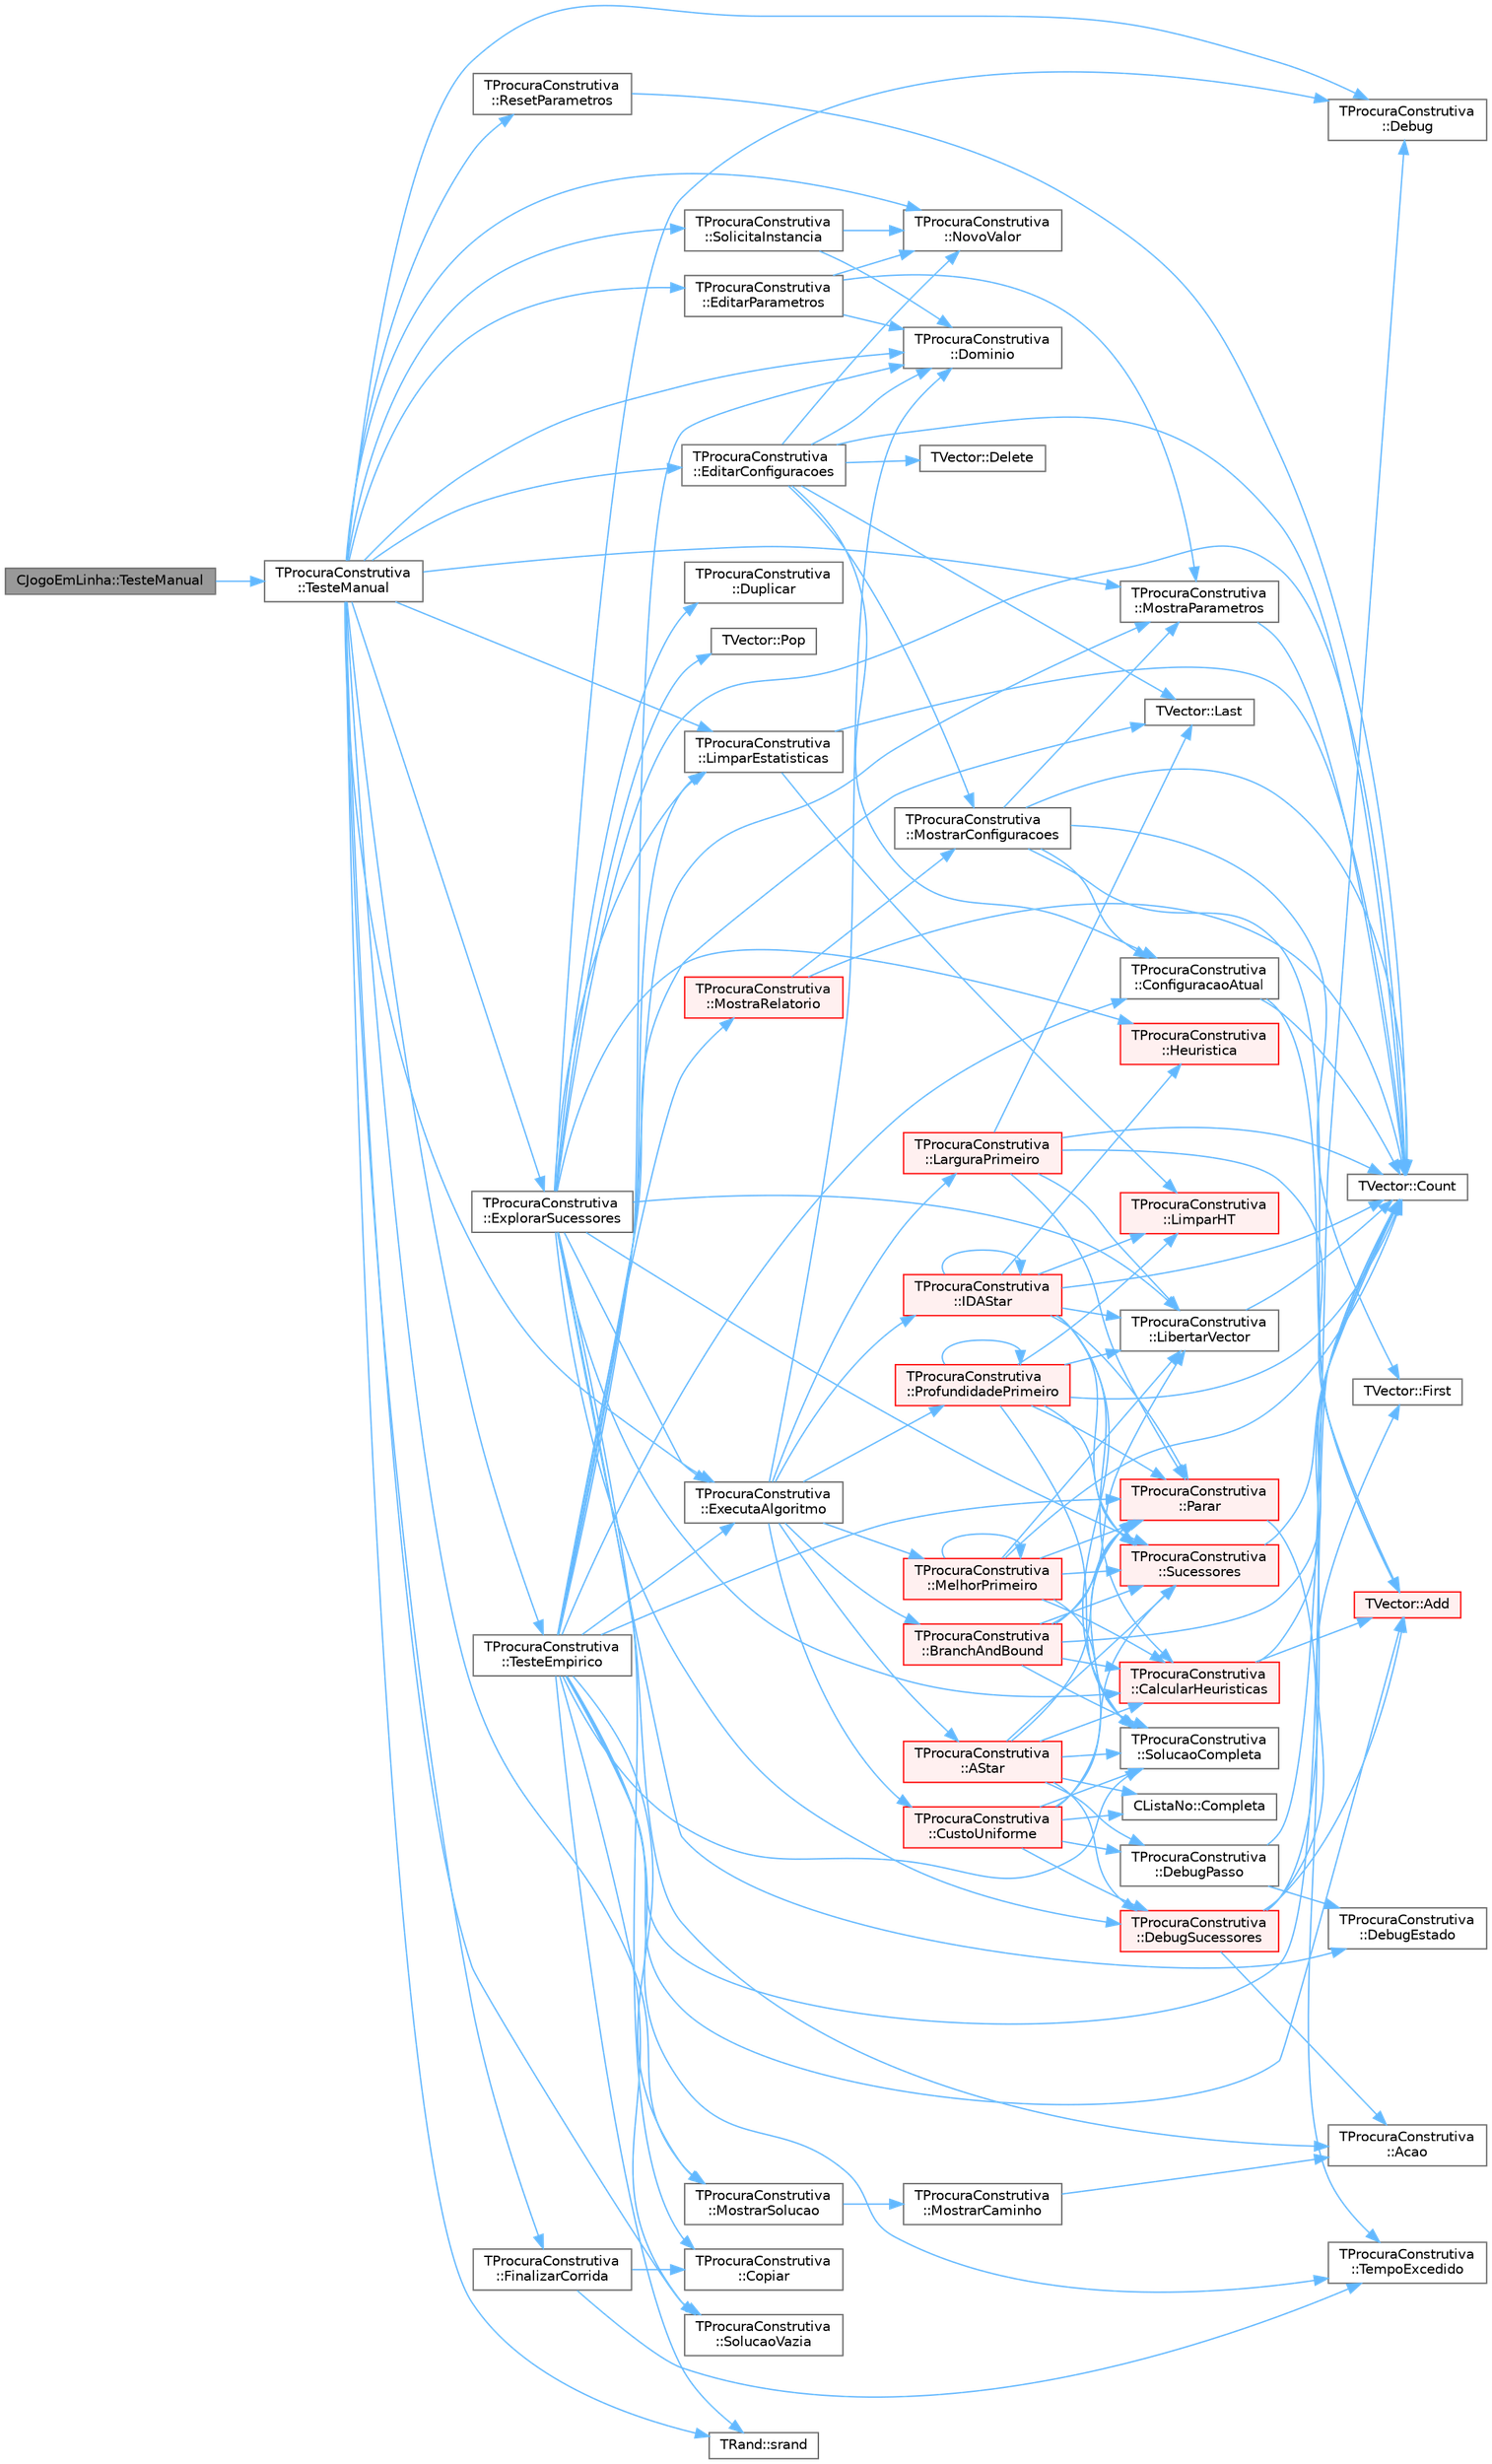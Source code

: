 digraph "CJogoEmLinha::TesteManual"
{
 // LATEX_PDF_SIZE
  bgcolor="transparent";
  edge [fontname=Helvetica,fontsize=10,labelfontname=Helvetica,labelfontsize=10];
  node [fontname=Helvetica,fontsize=10,shape=box,height=0.2,width=0.4];
  rankdir="LR";
  Node1 [id="Node000001",label="CJogoEmLinha::TesteManual",height=0.2,width=0.4,color="gray40", fillcolor="grey60", style="filled", fontcolor="black",tooltip="Inicializa a interação com o utilizador."];
  Node1 -> Node2 [id="edge142_Node000001_Node000002",color="steelblue1",style="solid",tooltip=" "];
  Node2 [id="Node000002",label="TProcuraConstrutiva\l::TesteManual",height=0.2,width=0.4,color="grey40", fillcolor="white", style="filled",URL="$group__RedefinicaoMandatoria.html#ga843a501e25cbaff7eb51d8d29995be3a",tooltip="Inicializa a interação com o utilizador."];
  Node2 -> Node3 [id="edge143_Node000002_Node000003",color="steelblue1",style="solid",tooltip=" "];
  Node3 [id="Node000003",label="TProcuraConstrutiva\l::Debug",height=0.2,width=0.4,color="grey40", fillcolor="white", style="filled",URL="$group__RedefinicaoSugerida.html#ga6bb2ece76e931695c9e32df7ca7143aa",tooltip="Mostra o estado no ecrã, para debug."];
  Node2 -> Node4 [id="edge144_Node000002_Node000004",color="steelblue1",style="solid",tooltip=" "];
  Node4 [id="Node000004",label="TProcuraConstrutiva\l::Dominio",height=0.2,width=0.4,color="grey40", fillcolor="white", style="filled",URL="$classTProcuraConstrutiva.html#a6dc1daad843c50560a5f3dd8bbe23f56",tooltip=" "];
  Node2 -> Node5 [id="edge145_Node000002_Node000005",color="steelblue1",style="solid",tooltip=" "];
  Node5 [id="Node000005",label="TProcuraConstrutiva\l::EditarConfiguracoes",height=0.2,width=0.4,color="grey40", fillcolor="white", style="filled",URL="$classTProcuraConstrutiva.html#a7e5329143aa8df478b68741d47fa6a7f",tooltip=" "];
  Node5 -> Node6 [id="edge146_Node000005_Node000006",color="steelblue1",style="solid",tooltip=" "];
  Node6 [id="Node000006",label="TProcuraConstrutiva\l::ConfiguracaoAtual",height=0.2,width=0.4,color="grey40", fillcolor="white", style="filled",URL="$classTProcuraConstrutiva.html#a4c50b21dc4dc6a689af754dfce6e272f",tooltip=" "];
  Node6 -> Node7 [id="edge147_Node000006_Node000007",color="steelblue1",style="solid",tooltip=" "];
  Node7 [id="Node000007",label="TVector::Add",height=0.2,width=0.4,color="red", fillcolor="#FFF0F0", style="filled",URL="$classTVector.html#a21e44df6bc9513d711e2047abc5abf3d",tooltip=" "];
  Node6 -> Node9 [id="edge148_Node000006_Node000009",color="steelblue1",style="solid",tooltip=" "];
  Node9 [id="Node000009",label="TVector::Count",height=0.2,width=0.4,color="grey40", fillcolor="white", style="filled",URL="$classTVector.html#a427bf294df0ee2bf96e30d278c08389f",tooltip=" "];
  Node5 -> Node9 [id="edge149_Node000005_Node000009",color="steelblue1",style="solid",tooltip=" "];
  Node5 -> Node10 [id="edge150_Node000005_Node000010",color="steelblue1",style="solid",tooltip=" "];
  Node10 [id="Node000010",label="TVector::Delete",height=0.2,width=0.4,color="grey40", fillcolor="white", style="filled",URL="$classTVector.html#a1520b4878aa655442babf702646abd7f",tooltip=" "];
  Node5 -> Node4 [id="edge151_Node000005_Node000004",color="steelblue1",style="solid",tooltip=" "];
  Node5 -> Node11 [id="edge152_Node000005_Node000011",color="steelblue1",style="solid",tooltip=" "];
  Node11 [id="Node000011",label="TVector::Last",height=0.2,width=0.4,color="grey40", fillcolor="white", style="filled",URL="$classTVector.html#aa304d639c79ef2842f9951846c6292e3",tooltip=" "];
  Node5 -> Node12 [id="edge153_Node000005_Node000012",color="steelblue1",style="solid",tooltip=" "];
  Node12 [id="Node000012",label="TProcuraConstrutiva\l::MostrarConfiguracoes",height=0.2,width=0.4,color="grey40", fillcolor="white", style="filled",URL="$classTProcuraConstrutiva.html#a9d4bc5b86186bcba9cbee82588ada2fb",tooltip=" "];
  Node12 -> Node7 [id="edge154_Node000012_Node000007",color="steelblue1",style="solid",tooltip=" "];
  Node12 -> Node6 [id="edge155_Node000012_Node000006",color="steelblue1",style="solid",tooltip=" "];
  Node12 -> Node9 [id="edge156_Node000012_Node000009",color="steelblue1",style="solid",tooltip=" "];
  Node12 -> Node13 [id="edge157_Node000012_Node000013",color="steelblue1",style="solid",tooltip=" "];
  Node13 [id="Node000013",label="TVector::First",height=0.2,width=0.4,color="grey40", fillcolor="white", style="filled",URL="$classTVector.html#a05f29646493d42f3c77081b6031d70e5",tooltip=" "];
  Node12 -> Node14 [id="edge158_Node000012_Node000014",color="steelblue1",style="solid",tooltip=" "];
  Node14 [id="Node000014",label="TProcuraConstrutiva\l::MostraParametros",height=0.2,width=0.4,color="grey40", fillcolor="white", style="filled",URL="$classTProcuraConstrutiva.html#af74795a981510f72e0c7865cd758ab3b",tooltip=" "];
  Node14 -> Node9 [id="edge159_Node000014_Node000009",color="steelblue1",style="solid",tooltip=" "];
  Node5 -> Node15 [id="edge160_Node000005_Node000015",color="steelblue1",style="solid",tooltip=" "];
  Node15 [id="Node000015",label="TProcuraConstrutiva\l::NovoValor",height=0.2,width=0.4,color="grey40", fillcolor="white", style="filled",URL="$classTProcuraConstrutiva.html#a47abc151fcdd67c126b99672870d7dca",tooltip=" "];
  Node2 -> Node16 [id="edge161_Node000002_Node000016",color="steelblue1",style="solid",tooltip=" "];
  Node16 [id="Node000016",label="TProcuraConstrutiva\l::EditarParametros",height=0.2,width=0.4,color="grey40", fillcolor="white", style="filled",URL="$classTProcuraConstrutiva.html#aa2c53163dbc3e394abbd2bfbf70e29ca",tooltip=" "];
  Node16 -> Node4 [id="edge162_Node000016_Node000004",color="steelblue1",style="solid",tooltip=" "];
  Node16 -> Node14 [id="edge163_Node000016_Node000014",color="steelblue1",style="solid",tooltip=" "];
  Node16 -> Node15 [id="edge164_Node000016_Node000015",color="steelblue1",style="solid",tooltip=" "];
  Node2 -> Node17 [id="edge165_Node000002_Node000017",color="steelblue1",style="solid",tooltip=" "];
  Node17 [id="Node000017",label="TProcuraConstrutiva\l::ExecutaAlgoritmo",height=0.2,width=0.4,color="grey40", fillcolor="white", style="filled",URL="$group__RedefinicaoOpcional.html#gae52871eb18c8ae656a2174acf43b3bb3",tooltip="Executa o algoritmo com os parametros atuais."];
  Node17 -> Node18 [id="edge166_Node000017_Node000018",color="steelblue1",style="solid",tooltip=" "];
  Node18 [id="Node000018",label="TProcuraConstrutiva\l::AStar",height=0.2,width=0.4,color="red", fillcolor="#FFF0F0", style="filled",URL="$group__ProcurasInformadas.html#ga37dd78e1a9a6742700728135f81964b4",tooltip="Executa a procura A*, algoritmo informado."];
  Node18 -> Node19 [id="edge167_Node000018_Node000019",color="steelblue1",style="solid",tooltip=" "];
  Node19 [id="Node000019",label="TProcuraConstrutiva\l::CalcularHeuristicas",height=0.2,width=0.4,color="red", fillcolor="#FFF0F0", style="filled",URL="$classTProcuraConstrutiva.html#a640e74c9b6cd340761db671438ad679e",tooltip=" "];
  Node19 -> Node7 [id="edge168_Node000019_Node000007",color="steelblue1",style="solid",tooltip=" "];
  Node19 -> Node9 [id="edge169_Node000019_Node000009",color="steelblue1",style="solid",tooltip=" "];
  Node18 -> Node21 [id="edge170_Node000018_Node000021",color="steelblue1",style="solid",tooltip=" "];
  Node21 [id="Node000021",label="CListaNo::Completa",height=0.2,width=0.4,color="grey40", fillcolor="white", style="filled",URL="$classCListaNo.html#a1895f082c5a47855d4cb6236b66fd8a0",tooltip=" "];
  Node18 -> Node22 [id="edge171_Node000018_Node000022",color="steelblue1",style="solid",tooltip=" "];
  Node22 [id="Node000022",label="TProcuraConstrutiva\l::DebugPasso",height=0.2,width=0.4,color="grey40", fillcolor="white", style="filled",URL="$classTProcuraConstrutiva.html#a8a25d942dd9c34c27ad92e3e36177f2f",tooltip=" "];
  Node22 -> Node3 [id="edge172_Node000022_Node000003",color="steelblue1",style="solid",tooltip=" "];
  Node22 -> Node23 [id="edge173_Node000022_Node000023",color="steelblue1",style="solid",tooltip=" "];
  Node23 [id="Node000023",label="TProcuraConstrutiva\l::DebugEstado",height=0.2,width=0.4,color="grey40", fillcolor="white", style="filled",URL="$classTProcuraConstrutiva.html#a3c5b2743566153ca9d45e875106e548b",tooltip=" "];
  Node18 -> Node24 [id="edge174_Node000018_Node000024",color="steelblue1",style="solid",tooltip=" "];
  Node24 [id="Node000024",label="TProcuraConstrutiva\l::DebugSucessores",height=0.2,width=0.4,color="red", fillcolor="#FFF0F0", style="filled",URL="$classTProcuraConstrutiva.html#a08aa14ddc895426b2ce3df4d763cbbd7",tooltip=" "];
  Node24 -> Node25 [id="edge175_Node000024_Node000025",color="steelblue1",style="solid",tooltip=" "];
  Node25 [id="Node000025",label="TProcuraConstrutiva\l::Acao",height=0.2,width=0.4,color="grey40", fillcolor="white", style="filled",URL="$group__RedefinicaoSugerida.html#gacbc6e34f3a403d26d806f37b5cd739f6",tooltip="Retorna a ação (movimento, passo, jogada, lance, etc.) que gerou o sucessor."];
  Node24 -> Node7 [id="edge176_Node000024_Node000007",color="steelblue1",style="solid",tooltip=" "];
  Node24 -> Node9 [id="edge177_Node000024_Node000009",color="steelblue1",style="solid",tooltip=" "];
  Node24 -> Node13 [id="edge178_Node000024_Node000013",color="steelblue1",style="solid",tooltip=" "];
  Node18 -> Node35 [id="edge179_Node000018_Node000035",color="steelblue1",style="solid",tooltip=" "];
  Node35 [id="Node000035",label="TProcuraConstrutiva\l::Parar",height=0.2,width=0.4,color="red", fillcolor="#FFF0F0", style="filled",URL="$group__RedefinicaoOpcional.html#gaed4543b865993696a193d101e925b5b1",tooltip="Verifica se a procura deve ser interrompida."];
  Node35 -> Node39 [id="edge180_Node000035_Node000039",color="steelblue1",style="solid",tooltip=" "];
  Node39 [id="Node000039",label="TProcuraConstrutiva\l::TempoExcedido",height=0.2,width=0.4,color="grey40", fillcolor="white", style="filled",URL="$classTProcuraConstrutiva.html#a1d844f9591ce201c48e38024a92887f4",tooltip=" "];
  Node18 -> Node40 [id="edge181_Node000018_Node000040",color="steelblue1",style="solid",tooltip=" "];
  Node40 [id="Node000040",label="TProcuraConstrutiva\l::SolucaoCompleta",height=0.2,width=0.4,color="grey40", fillcolor="white", style="filled",URL="$group__RedefinicaoMandatoria.html#ga1f3e2b667881c3e910ba372467645304",tooltip="Verifica se o estado actual é objectivo (é uma solução completa)"];
  Node18 -> Node41 [id="edge182_Node000018_Node000041",color="steelblue1",style="solid",tooltip=" "];
  Node41 [id="Node000041",label="TProcuraConstrutiva\l::Sucessores",height=0.2,width=0.4,color="red", fillcolor="#FFF0F0", style="filled",URL="$group__RedefinicaoMandatoria.html#ga0a13570d2f5a21296e3c10c2780e170c",tooltip="Coloca em sucessores a lista de estados sucessores."];
  Node41 -> Node9 [id="edge183_Node000041_Node000009",color="steelblue1",style="solid",tooltip=" "];
  Node17 -> Node51 [id="edge184_Node000017_Node000051",color="steelblue1",style="solid",tooltip=" "];
  Node51 [id="Node000051",label="TProcuraConstrutiva\l::BranchAndBound",height=0.2,width=0.4,color="red", fillcolor="#FFF0F0", style="filled",URL="$group__ProcurasInformadas.html#gafe804dbf6cabda9e627500c2d4f8aafd",tooltip="Executa o algoritmo Branch-and-Bound, um algoritmo informado."];
  Node51 -> Node19 [id="edge185_Node000051_Node000019",color="steelblue1",style="solid",tooltip=" "];
  Node51 -> Node9 [id="edge186_Node000051_Node000009",color="steelblue1",style="solid",tooltip=" "];
  Node51 -> Node34 [id="edge187_Node000051_Node000034",color="steelblue1",style="solid",tooltip=" "];
  Node34 [id="Node000034",label="TProcuraConstrutiva\l::LibertarVector",height=0.2,width=0.4,color="grey40", fillcolor="white", style="filled",URL="$classTProcuraConstrutiva.html#a976f17b2b53ce9ffc7d1795d291262df",tooltip=" "];
  Node34 -> Node9 [id="edge188_Node000034_Node000009",color="steelblue1",style="solid",tooltip=" "];
  Node51 -> Node35 [id="edge189_Node000051_Node000035",color="steelblue1",style="solid",tooltip=" "];
  Node51 -> Node40 [id="edge190_Node000051_Node000040",color="steelblue1",style="solid",tooltip=" "];
  Node51 -> Node41 [id="edge191_Node000051_Node000041",color="steelblue1",style="solid",tooltip=" "];
  Node17 -> Node62 [id="edge192_Node000017_Node000062",color="steelblue1",style="solid",tooltip=" "];
  Node62 [id="Node000062",label="TProcuraConstrutiva\l::CustoUniforme",height=0.2,width=0.4,color="red", fillcolor="#FFF0F0", style="filled",URL="$group__ProcurasCegas.html#ga2343fafdecfd55b69c0ffb71e8f9426b",tooltip="Executa a procura por custo uniforme, algoritmo cego."];
  Node62 -> Node21 [id="edge193_Node000062_Node000021",color="steelblue1",style="solid",tooltip=" "];
  Node62 -> Node22 [id="edge194_Node000062_Node000022",color="steelblue1",style="solid",tooltip=" "];
  Node62 -> Node24 [id="edge195_Node000062_Node000024",color="steelblue1",style="solid",tooltip=" "];
  Node62 -> Node35 [id="edge196_Node000062_Node000035",color="steelblue1",style="solid",tooltip=" "];
  Node62 -> Node40 [id="edge197_Node000062_Node000040",color="steelblue1",style="solid",tooltip=" "];
  Node62 -> Node41 [id="edge198_Node000062_Node000041",color="steelblue1",style="solid",tooltip=" "];
  Node17 -> Node4 [id="edge199_Node000017_Node000004",color="steelblue1",style="solid",tooltip=" "];
  Node17 -> Node63 [id="edge200_Node000017_Node000063",color="steelblue1",style="solid",tooltip=" "];
  Node63 [id="Node000063",label="TProcuraConstrutiva\l::IDAStar",height=0.2,width=0.4,color="red", fillcolor="#FFF0F0", style="filled",URL="$group__ProcurasInformadas.html#gae77f9608e7988052377d7025bee7c4e8",tooltip="Executa a procura IDA*, algoritmo informado."];
  Node63 -> Node19 [id="edge201_Node000063_Node000019",color="steelblue1",style="solid",tooltip=" "];
  Node63 -> Node9 [id="edge202_Node000063_Node000009",color="steelblue1",style="solid",tooltip=" "];
  Node63 -> Node65 [id="edge203_Node000063_Node000065",color="steelblue1",style="solid",tooltip=" "];
  Node65 [id="Node000065",label="TProcuraConstrutiva\l::Heuristica",height=0.2,width=0.4,color="red", fillcolor="#FFF0F0", style="filled",URL="$group__RedefinicaoSugerida.html#ga0e8bb1bd33683545dc4f8f6329548b40",tooltip="Função para calcular quanto falta para o final, o valor da heurística."];
  Node63 -> Node63 [id="edge204_Node000063_Node000063",color="steelblue1",style="solid",tooltip=" "];
  Node63 -> Node34 [id="edge205_Node000063_Node000034",color="steelblue1",style="solid",tooltip=" "];
  Node63 -> Node66 [id="edge206_Node000063_Node000066",color="steelblue1",style="solid",tooltip=" "];
  Node66 [id="Node000066",label="TProcuraConstrutiva\l::LimparHT",height=0.2,width=0.4,color="red", fillcolor="#FFF0F0", style="filled",URL="$classTProcuraConstrutiva.html#a8b500987c88352d27a68200454cc3c8c",tooltip=" "];
  Node63 -> Node35 [id="edge207_Node000063_Node000035",color="steelblue1",style="solid",tooltip=" "];
  Node63 -> Node40 [id="edge208_Node000063_Node000040",color="steelblue1",style="solid",tooltip=" "];
  Node63 -> Node41 [id="edge209_Node000063_Node000041",color="steelblue1",style="solid",tooltip=" "];
  Node17 -> Node68 [id="edge210_Node000017_Node000068",color="steelblue1",style="solid",tooltip=" "];
  Node68 [id="Node000068",label="TProcuraConstrutiva\l::LarguraPrimeiro",height=0.2,width=0.4,color="red", fillcolor="#FFF0F0", style="filled",URL="$group__ProcurasCegas.html#gafe656922894d8a27b4cfb70128793af0",tooltip="Executa a procura em largura primeiro, algoritmo cego."];
  Node68 -> Node7 [id="edge211_Node000068_Node000007",color="steelblue1",style="solid",tooltip=" "];
  Node68 -> Node9 [id="edge212_Node000068_Node000009",color="steelblue1",style="solid",tooltip=" "];
  Node68 -> Node11 [id="edge213_Node000068_Node000011",color="steelblue1",style="solid",tooltip=" "];
  Node68 -> Node34 [id="edge214_Node000068_Node000034",color="steelblue1",style="solid",tooltip=" "];
  Node68 -> Node35 [id="edge215_Node000068_Node000035",color="steelblue1",style="solid",tooltip=" "];
  Node17 -> Node70 [id="edge216_Node000017_Node000070",color="steelblue1",style="solid",tooltip=" "];
  Node70 [id="Node000070",label="TProcuraConstrutiva\l::MelhorPrimeiro",height=0.2,width=0.4,color="red", fillcolor="#FFF0F0", style="filled",URL="$group__ProcurasInformadas.html#gaebb84182343041bc276e4ceceb4b13aa",tooltip="Executa a procura melhor primeiro, algoritmo informado."];
  Node70 -> Node19 [id="edge217_Node000070_Node000019",color="steelblue1",style="solid",tooltip=" "];
  Node70 -> Node9 [id="edge218_Node000070_Node000009",color="steelblue1",style="solid",tooltip=" "];
  Node70 -> Node34 [id="edge219_Node000070_Node000034",color="steelblue1",style="solid",tooltip=" "];
  Node70 -> Node70 [id="edge220_Node000070_Node000070",color="steelblue1",style="solid",tooltip=" "];
  Node70 -> Node35 [id="edge221_Node000070_Node000035",color="steelblue1",style="solid",tooltip=" "];
  Node70 -> Node40 [id="edge222_Node000070_Node000040",color="steelblue1",style="solid",tooltip=" "];
  Node70 -> Node41 [id="edge223_Node000070_Node000041",color="steelblue1",style="solid",tooltip=" "];
  Node17 -> Node71 [id="edge224_Node000017_Node000071",color="steelblue1",style="solid",tooltip=" "];
  Node71 [id="Node000071",label="TProcuraConstrutiva\l::ProfundidadePrimeiro",height=0.2,width=0.4,color="red", fillcolor="#FFF0F0", style="filled",URL="$group__ProcurasCegas.html#gaf00d9776f6b25d56138efb6725b86228",tooltip="Executa a procura em profundidade primeiro, algoritmo cego."];
  Node71 -> Node9 [id="edge225_Node000071_Node000009",color="steelblue1",style="solid",tooltip=" "];
  Node71 -> Node34 [id="edge226_Node000071_Node000034",color="steelblue1",style="solid",tooltip=" "];
  Node71 -> Node66 [id="edge227_Node000071_Node000066",color="steelblue1",style="solid",tooltip=" "];
  Node71 -> Node35 [id="edge228_Node000071_Node000035",color="steelblue1",style="solid",tooltip=" "];
  Node71 -> Node71 [id="edge229_Node000071_Node000071",color="steelblue1",style="solid",tooltip=" "];
  Node71 -> Node40 [id="edge230_Node000071_Node000040",color="steelblue1",style="solid",tooltip=" "];
  Node71 -> Node41 [id="edge231_Node000071_Node000041",color="steelblue1",style="solid",tooltip=" "];
  Node2 -> Node72 [id="edge232_Node000002_Node000072",color="steelblue1",style="solid",tooltip=" "];
  Node72 [id="Node000072",label="TProcuraConstrutiva\l::ExplorarSucessores",height=0.2,width=0.4,color="grey40", fillcolor="white", style="filled",URL="$classTProcuraConstrutiva.html#ab5639efca5e48b564a8bdd9ec23a8955",tooltip=" "];
  Node72 -> Node25 [id="edge233_Node000072_Node000025",color="steelblue1",style="solid",tooltip=" "];
  Node72 -> Node19 [id="edge234_Node000072_Node000019",color="steelblue1",style="solid",tooltip=" "];
  Node72 -> Node60 [id="edge235_Node000072_Node000060",color="steelblue1",style="solid",tooltip=" "];
  Node60 [id="Node000060",label="TProcuraConstrutiva\l::Copiar",height=0.2,width=0.4,color="grey40", fillcolor="white", style="filled",URL="$group__RedefinicaoMandatoria.html#ga92eb7af76e68a20fe542afb459e7d642",tooltip="Fica com uma cópia do objecto."];
  Node72 -> Node9 [id="edge236_Node000072_Node000009",color="steelblue1",style="solid",tooltip=" "];
  Node72 -> Node3 [id="edge237_Node000072_Node000003",color="steelblue1",style="solid",tooltip=" "];
  Node72 -> Node23 [id="edge238_Node000072_Node000023",color="steelblue1",style="solid",tooltip=" "];
  Node72 -> Node24 [id="edge239_Node000072_Node000024",color="steelblue1",style="solid",tooltip=" "];
  Node72 -> Node59 [id="edge240_Node000072_Node000059",color="steelblue1",style="solid",tooltip=" "];
  Node59 [id="Node000059",label="TProcuraConstrutiva\l::Duplicar",height=0.2,width=0.4,color="grey40", fillcolor="white", style="filled",URL="$group__RedefinicaoMandatoria.html#gaf7c2483f38d11825c220b7a8d538a623",tooltip="Cria um objecto que é uma cópia deste."];
  Node72 -> Node17 [id="edge241_Node000072_Node000017",color="steelblue1",style="solid",tooltip=" "];
  Node72 -> Node65 [id="edge242_Node000072_Node000065",color="steelblue1",style="solid",tooltip=" "];
  Node72 -> Node34 [id="edge243_Node000072_Node000034",color="steelblue1",style="solid",tooltip=" "];
  Node72 -> Node73 [id="edge244_Node000072_Node000073",color="steelblue1",style="solid",tooltip=" "];
  Node73 [id="Node000073",label="TProcuraConstrutiva\l::LimparEstatisticas",height=0.2,width=0.4,color="grey40", fillcolor="white", style="filled",URL="$classTProcuraConstrutiva.html#ae254bbde1b2e36391d575fc2836fea7f",tooltip=" "];
  Node73 -> Node9 [id="edge245_Node000073_Node000009",color="steelblue1",style="solid",tooltip=" "];
  Node73 -> Node66 [id="edge246_Node000073_Node000066",color="steelblue1",style="solid",tooltip=" "];
  Node72 -> Node54 [id="edge247_Node000072_Node000054",color="steelblue1",style="solid",tooltip=" "];
  Node54 [id="Node000054",label="TVector::Pop",height=0.2,width=0.4,color="grey40", fillcolor="white", style="filled",URL="$classTVector.html#a3249913626d54e46b07e168ce1f05d87",tooltip=" "];
  Node72 -> Node41 [id="edge248_Node000072_Node000041",color="steelblue1",style="solid",tooltip=" "];
  Node2 -> Node74 [id="edge249_Node000002_Node000074",color="steelblue1",style="solid",tooltip=" "];
  Node74 [id="Node000074",label="TProcuraConstrutiva\l::FinalizarCorrida",height=0.2,width=0.4,color="grey40", fillcolor="white", style="filled",URL="$classTProcuraConstrutiva.html#af2fbc46bcca99f48e42cdbc62eecc1fd",tooltip=" "];
  Node74 -> Node60 [id="edge250_Node000074_Node000060",color="steelblue1",style="solid",tooltip=" "];
  Node74 -> Node39 [id="edge251_Node000074_Node000039",color="steelblue1",style="solid",tooltip=" "];
  Node2 -> Node73 [id="edge252_Node000002_Node000073",color="steelblue1",style="solid",tooltip=" "];
  Node2 -> Node14 [id="edge253_Node000002_Node000014",color="steelblue1",style="solid",tooltip=" "];
  Node2 -> Node75 [id="edge254_Node000002_Node000075",color="steelblue1",style="solid",tooltip=" "];
  Node75 [id="Node000075",label="TProcuraConstrutiva\l::MostrarSolucao",height=0.2,width=0.4,color="grey40", fillcolor="white", style="filled",URL="$group__RedefinicaoOpcional.html#ga74b4c5766a2b65bdb4c3019523c1508f",tooltip="Mostrar solução, seja um caminho ou o próprio estado."];
  Node75 -> Node76 [id="edge255_Node000075_Node000076",color="steelblue1",style="solid",tooltip=" "];
  Node76 [id="Node000076",label="TProcuraConstrutiva\l::MostrarCaminho",height=0.2,width=0.4,color="grey40", fillcolor="white", style="filled",URL="$classTProcuraConstrutiva.html#a51a3757ad4f4041833c7957276d76ab9",tooltip=" "];
  Node76 -> Node25 [id="edge256_Node000076_Node000025",color="steelblue1",style="solid",tooltip=" "];
  Node2 -> Node15 [id="edge257_Node000002_Node000015",color="steelblue1",style="solid",tooltip=" "];
  Node2 -> Node77 [id="edge258_Node000002_Node000077",color="steelblue1",style="solid",tooltip=" "];
  Node77 [id="Node000077",label="TProcuraConstrutiva\l::ResetParametros",height=0.2,width=0.4,color="grey40", fillcolor="white", style="filled",URL="$group__RedefinicaoSugerida.html#gacb15562d8776f4d162001d385ebc13a0",tooltip="Inicializa os parametros."];
  Node77 -> Node9 [id="edge259_Node000077_Node000009",color="steelblue1",style="solid",tooltip=" "];
  Node2 -> Node78 [id="edge260_Node000002_Node000078",color="steelblue1",style="solid",tooltip=" "];
  Node78 [id="Node000078",label="TProcuraConstrutiva\l::SolicitaInstancia",height=0.2,width=0.4,color="grey40", fillcolor="white", style="filled",URL="$classTProcuraConstrutiva.html#a0729129ac5c4791ebd251bdd28e4a137",tooltip=" "];
  Node78 -> Node4 [id="edge261_Node000078_Node000004",color="steelblue1",style="solid",tooltip=" "];
  Node78 -> Node15 [id="edge262_Node000078_Node000015",color="steelblue1",style="solid",tooltip=" "];
  Node2 -> Node79 [id="edge263_Node000002_Node000079",color="steelblue1",style="solid",tooltip=" "];
  Node79 [id="Node000079",label="TProcuraConstrutiva\l::SolucaoVazia",height=0.2,width=0.4,color="grey40", fillcolor="white", style="filled",URL="$group__RedefinicaoMandatoria.html#ga687ad49ea5304ae8e2c3782f470c4ad3",tooltip="Coloca o objecto no estado inicial da procura."];
  Node2 -> Node49 [id="edge264_Node000002_Node000049",color="steelblue1",style="solid",tooltip=" "];
  Node49 [id="Node000049",label="TRand::srand",height=0.2,width=0.4,color="grey40", fillcolor="white", style="filled",URL="$classTRand.html#ad0b319d6f58ab6820b001b4e3d3ae245",tooltip=" "];
  Node2 -> Node80 [id="edge265_Node000002_Node000080",color="steelblue1",style="solid",tooltip=" "];
  Node80 [id="Node000080",label="TProcuraConstrutiva\l::TesteEmpirico",height=0.2,width=0.4,color="grey40", fillcolor="white", style="filled",URL="$group__RedefinicaoOpcional.html#gab2fca28035f165ce7c1d40acbfc8c971",tooltip="Executa testes empíricos, em todas as configurações guardadas, nas instâncias selecionadas."];
  Node80 -> Node7 [id="edge266_Node000080_Node000007",color="steelblue1",style="solid",tooltip=" "];
  Node80 -> Node6 [id="edge267_Node000080_Node000006",color="steelblue1",style="solid",tooltip=" "];
  Node80 -> Node9 [id="edge268_Node000080_Node000009",color="steelblue1",style="solid",tooltip=" "];
  Node80 -> Node4 [id="edge269_Node000080_Node000004",color="steelblue1",style="solid",tooltip=" "];
  Node80 -> Node17 [id="edge270_Node000080_Node000017",color="steelblue1",style="solid",tooltip=" "];
  Node80 -> Node11 [id="edge271_Node000080_Node000011",color="steelblue1",style="solid",tooltip=" "];
  Node80 -> Node73 [id="edge272_Node000080_Node000073",color="steelblue1",style="solid",tooltip=" "];
  Node80 -> Node14 [id="edge273_Node000080_Node000014",color="steelblue1",style="solid",tooltip=" "];
  Node80 -> Node81 [id="edge274_Node000080_Node000081",color="steelblue1",style="solid",tooltip=" "];
  Node81 [id="Node000081",label="TProcuraConstrutiva\l::MostraRelatorio",height=0.2,width=0.4,color="red", fillcolor="#FFF0F0", style="filled",URL="$classTProcuraConstrutiva.html#ac7e1356d8cd516f18380d4f4c5730c2b",tooltip=" "];
  Node81 -> Node9 [id="edge275_Node000081_Node000009",color="steelblue1",style="solid",tooltip=" "];
  Node81 -> Node12 [id="edge276_Node000081_Node000012",color="steelblue1",style="solid",tooltip=" "];
  Node80 -> Node75 [id="edge277_Node000080_Node000075",color="steelblue1",style="solid",tooltip=" "];
  Node80 -> Node35 [id="edge278_Node000080_Node000035",color="steelblue1",style="solid",tooltip=" "];
  Node80 -> Node40 [id="edge279_Node000080_Node000040",color="steelblue1",style="solid",tooltip=" "];
  Node80 -> Node79 [id="edge280_Node000080_Node000079",color="steelblue1",style="solid",tooltip=" "];
  Node80 -> Node49 [id="edge281_Node000080_Node000049",color="steelblue1",style="solid",tooltip=" "];
  Node80 -> Node39 [id="edge282_Node000080_Node000039",color="steelblue1",style="solid",tooltip=" "];
}
